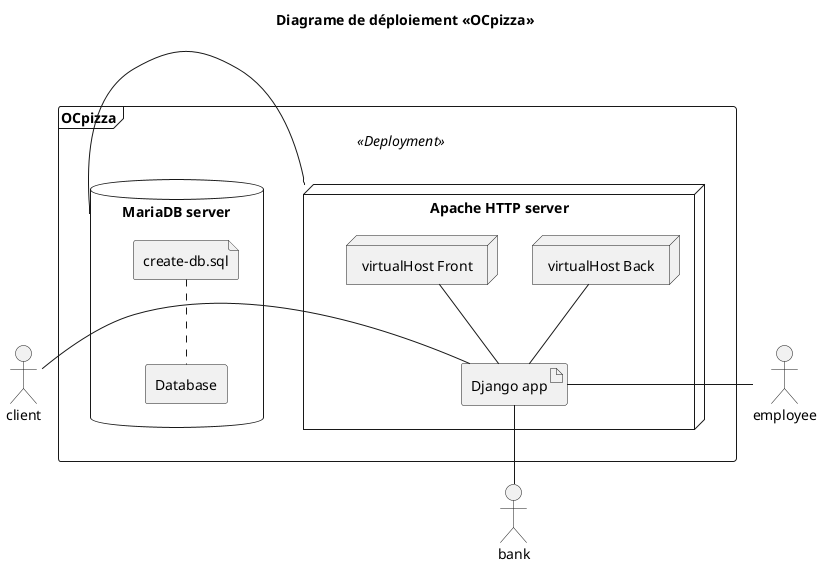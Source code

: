 @startuml
title Diagrame de déploiement «OCpizza»

/' = = = = = = = STYLE = = = = = = = '/
' skinparam monochrome true
' skinparam linetype ortho

actor "bank"
actor "employee"
actor "client"

/' = = = = = = = ARTIFACT = = = = = = = '/

Frame  "OCpizza" <<Deployment>> {

    node "Apache HTTP server" as ws {
        node "virtualHost Front" as vhf
        node "virtualHost Back" as vhb
        artifact "Django app" as dapp
    }

    database "MariaDB server" as dbs {
        file "create-db.sql" as scriptdb
        rectangle "Database" as db
    }
}

/' = = = = = = = RELATION = = = = = = = '/

bank -up- dapp
client - dapp
employee - dapp

ws - dbs
vhf -- dapp
dapp -up- vhb
scriptdb .. db

@enduml
